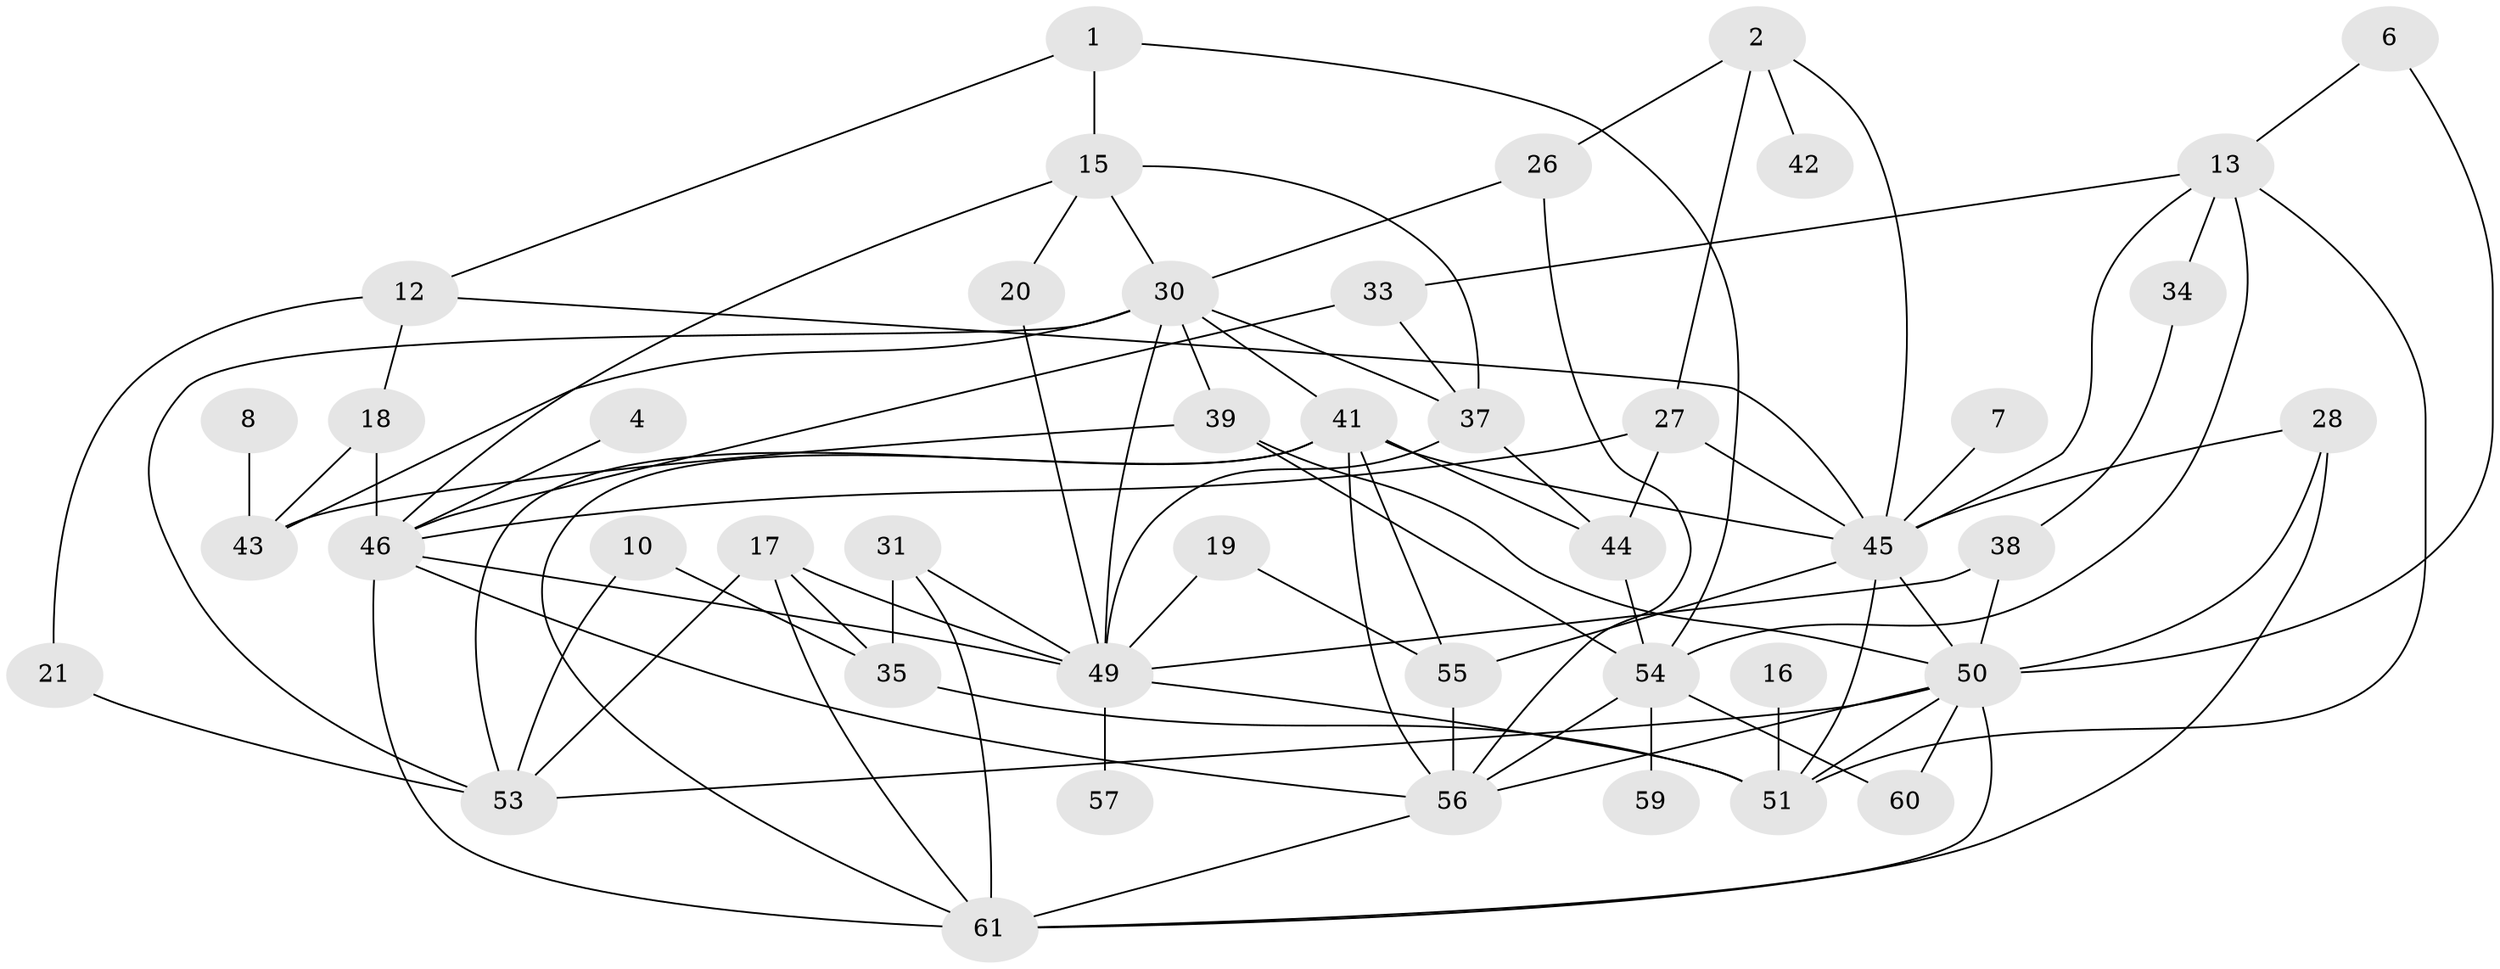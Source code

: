 // original degree distribution, {3: 0.24193548387096775, 4: 0.13709677419354838, 5: 0.08870967741935484, 2: 0.20967741935483872, 1: 0.1774193548387097, 6: 0.016129032258064516, 0: 0.11290322580645161, 8: 0.008064516129032258, 7: 0.008064516129032258}
// Generated by graph-tools (version 1.1) at 2025/49/03/09/25 03:49:11]
// undirected, 44 vertices, 90 edges
graph export_dot {
graph [start="1"]
  node [color=gray90,style=filled];
  1;
  2;
  4;
  6;
  7;
  8;
  10;
  12;
  13;
  15;
  16;
  17;
  18;
  19;
  20;
  21;
  26;
  27;
  28;
  30;
  31;
  33;
  34;
  35;
  37;
  38;
  39;
  41;
  42;
  43;
  44;
  45;
  46;
  49;
  50;
  51;
  53;
  54;
  55;
  56;
  57;
  59;
  60;
  61;
  1 -- 12 [weight=1.0];
  1 -- 15 [weight=1.0];
  1 -- 54 [weight=1.0];
  2 -- 26 [weight=1.0];
  2 -- 27 [weight=1.0];
  2 -- 42 [weight=1.0];
  2 -- 45 [weight=1.0];
  4 -- 46 [weight=1.0];
  6 -- 13 [weight=1.0];
  6 -- 50 [weight=1.0];
  7 -- 45 [weight=1.0];
  8 -- 43 [weight=1.0];
  10 -- 35 [weight=1.0];
  10 -- 53 [weight=1.0];
  12 -- 18 [weight=1.0];
  12 -- 21 [weight=1.0];
  12 -- 45 [weight=1.0];
  13 -- 33 [weight=1.0];
  13 -- 34 [weight=1.0];
  13 -- 45 [weight=1.0];
  13 -- 51 [weight=1.0];
  13 -- 54 [weight=1.0];
  15 -- 20 [weight=1.0];
  15 -- 30 [weight=1.0];
  15 -- 37 [weight=1.0];
  15 -- 46 [weight=1.0];
  16 -- 51 [weight=1.0];
  17 -- 35 [weight=1.0];
  17 -- 49 [weight=1.0];
  17 -- 53 [weight=1.0];
  17 -- 61 [weight=1.0];
  18 -- 43 [weight=1.0];
  18 -- 46 [weight=1.0];
  19 -- 49 [weight=1.0];
  19 -- 55 [weight=1.0];
  20 -- 49 [weight=1.0];
  21 -- 53 [weight=1.0];
  26 -- 30 [weight=1.0];
  26 -- 56 [weight=1.0];
  27 -- 44 [weight=1.0];
  27 -- 45 [weight=1.0];
  27 -- 46 [weight=1.0];
  28 -- 45 [weight=1.0];
  28 -- 50 [weight=1.0];
  28 -- 61 [weight=1.0];
  30 -- 37 [weight=1.0];
  30 -- 39 [weight=1.0];
  30 -- 41 [weight=1.0];
  30 -- 43 [weight=1.0];
  30 -- 49 [weight=1.0];
  30 -- 53 [weight=1.0];
  31 -- 35 [weight=1.0];
  31 -- 49 [weight=1.0];
  31 -- 61 [weight=1.0];
  33 -- 37 [weight=1.0];
  33 -- 46 [weight=1.0];
  34 -- 38 [weight=1.0];
  35 -- 51 [weight=1.0];
  37 -- 44 [weight=1.0];
  37 -- 49 [weight=1.0];
  38 -- 49 [weight=2.0];
  38 -- 50 [weight=1.0];
  39 -- 43 [weight=1.0];
  39 -- 50 [weight=1.0];
  39 -- 54 [weight=1.0];
  41 -- 44 [weight=1.0];
  41 -- 45 [weight=1.0];
  41 -- 53 [weight=1.0];
  41 -- 55 [weight=1.0];
  41 -- 56 [weight=1.0];
  41 -- 61 [weight=1.0];
  44 -- 54 [weight=1.0];
  45 -- 50 [weight=1.0];
  45 -- 51 [weight=1.0];
  45 -- 55 [weight=1.0];
  46 -- 49 [weight=1.0];
  46 -- 56 [weight=1.0];
  46 -- 61 [weight=1.0];
  49 -- 51 [weight=1.0];
  49 -- 57 [weight=1.0];
  50 -- 51 [weight=1.0];
  50 -- 53 [weight=1.0];
  50 -- 56 [weight=1.0];
  50 -- 60 [weight=1.0];
  50 -- 61 [weight=1.0];
  54 -- 56 [weight=1.0];
  54 -- 59 [weight=1.0];
  54 -- 60 [weight=1.0];
  55 -- 56 [weight=1.0];
  56 -- 61 [weight=1.0];
}
